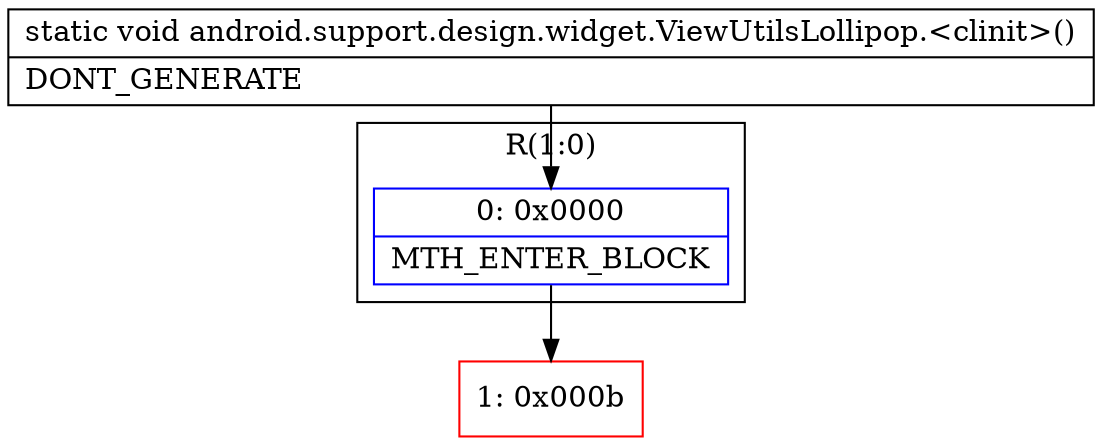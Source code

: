 digraph "CFG forandroid.support.design.widget.ViewUtilsLollipop.\<clinit\>()V" {
subgraph cluster_Region_1659434002 {
label = "R(1:0)";
node [shape=record,color=blue];
Node_0 [shape=record,label="{0\:\ 0x0000|MTH_ENTER_BLOCK\l}"];
}
Node_1 [shape=record,color=red,label="{1\:\ 0x000b}"];
MethodNode[shape=record,label="{static void android.support.design.widget.ViewUtilsLollipop.\<clinit\>()  | DONT_GENERATE\l}"];
MethodNode -> Node_0;
Node_0 -> Node_1;
}

